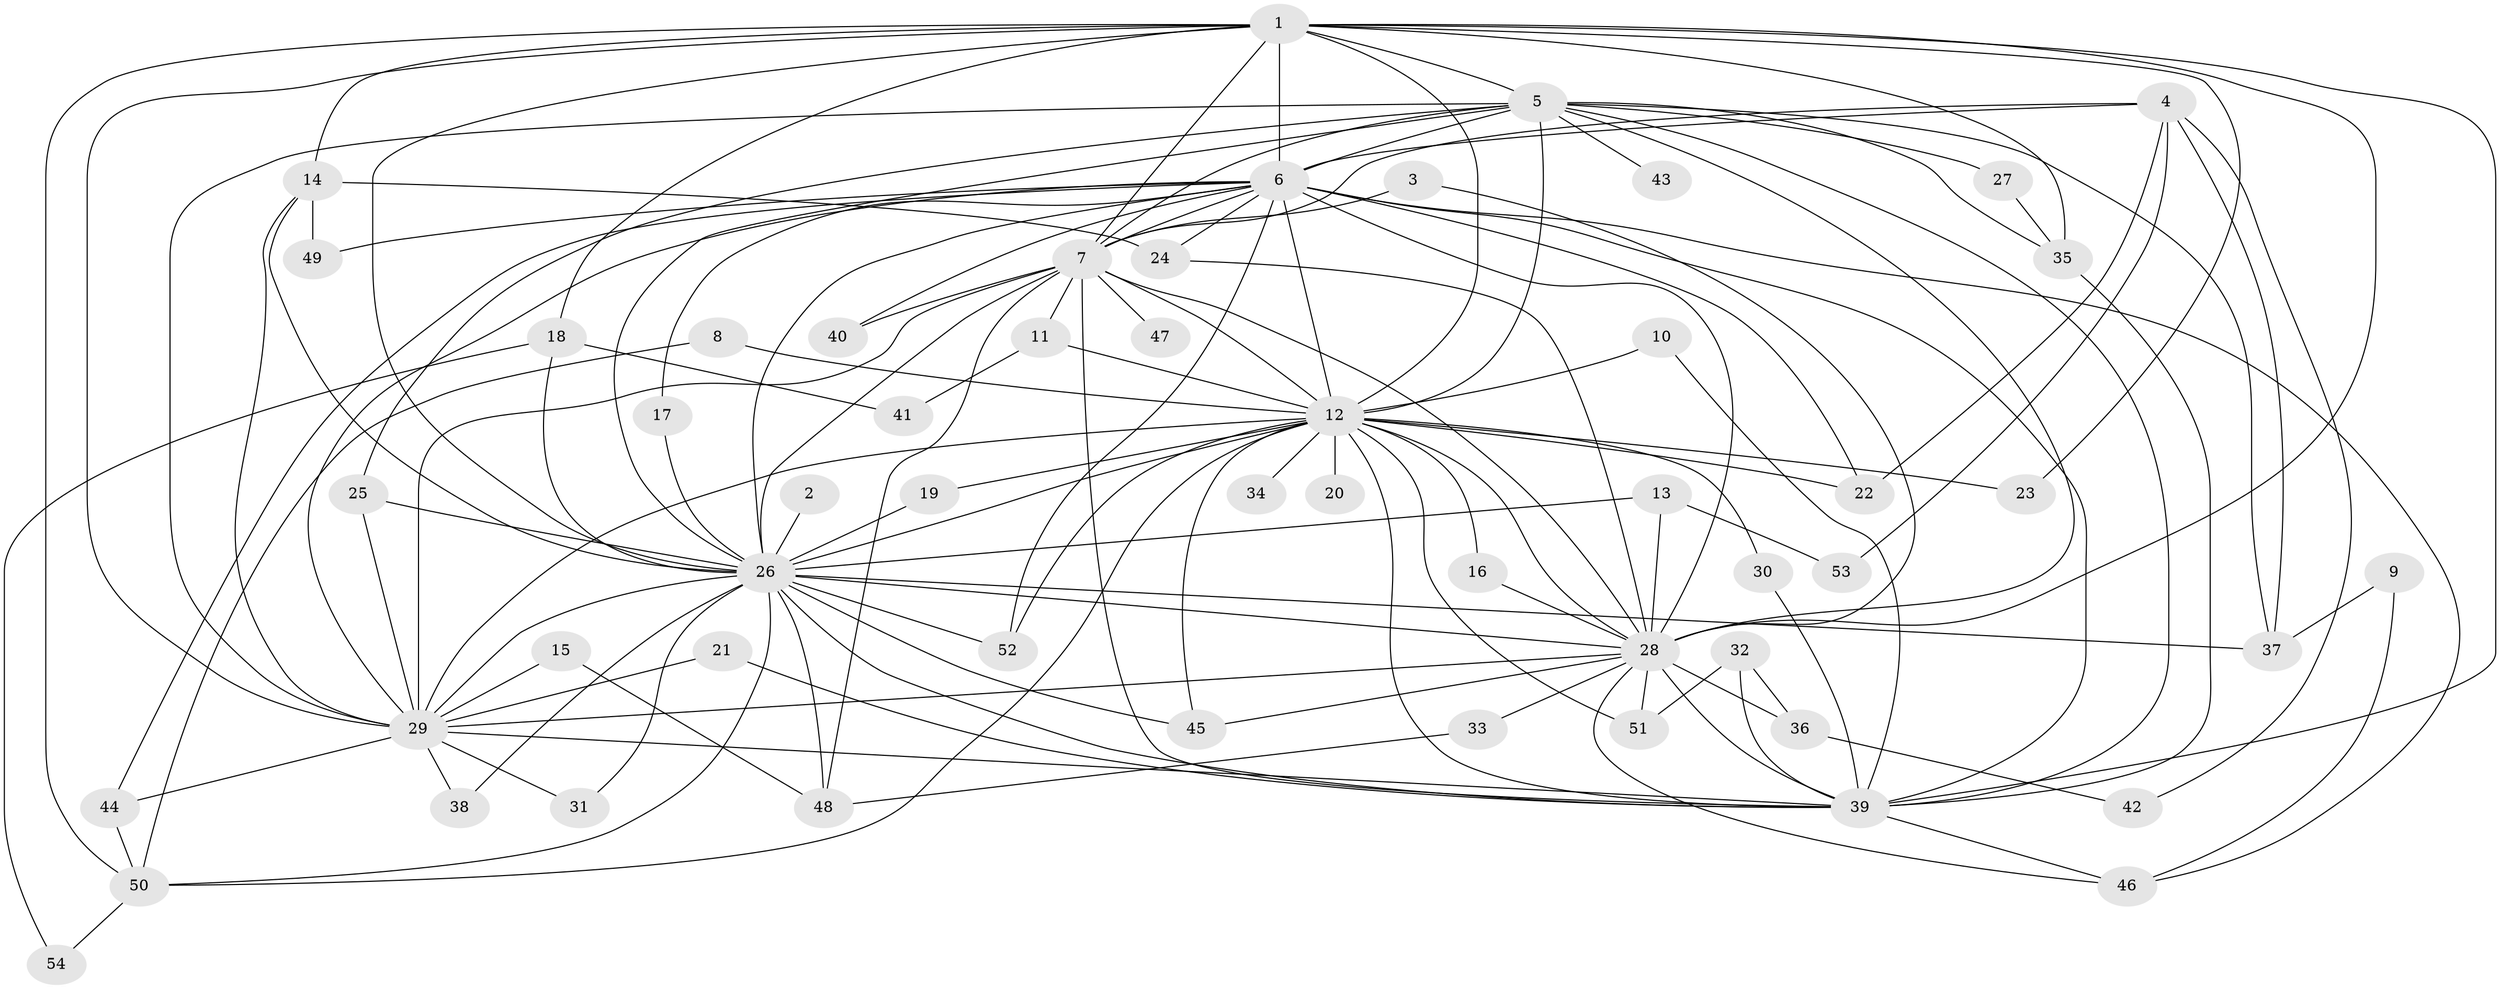 // original degree distribution, {18: 0.025974025974025976, 13: 0.012987012987012988, 20: 0.012987012987012988, 27: 0.025974025974025976, 16: 0.012987012987012988, 19: 0.012987012987012988, 14: 0.012987012987012988, 17: 0.012987012987012988, 6: 0.025974025974025976, 5: 0.025974025974025976, 2: 0.6103896103896104, 3: 0.14285714285714285, 4: 0.06493506493506493}
// Generated by graph-tools (version 1.1) at 2025/36/03/04/25 23:36:26]
// undirected, 54 vertices, 132 edges
graph export_dot {
  node [color=gray90,style=filled];
  1;
  2;
  3;
  4;
  5;
  6;
  7;
  8;
  9;
  10;
  11;
  12;
  13;
  14;
  15;
  16;
  17;
  18;
  19;
  20;
  21;
  22;
  23;
  24;
  25;
  26;
  27;
  28;
  29;
  30;
  31;
  32;
  33;
  34;
  35;
  36;
  37;
  38;
  39;
  40;
  41;
  42;
  43;
  44;
  45;
  46;
  47;
  48;
  49;
  50;
  51;
  52;
  53;
  54;
  1 -- 5 [weight=3.0];
  1 -- 6 [weight=2.0];
  1 -- 7 [weight=2.0];
  1 -- 12 [weight=2.0];
  1 -- 14 [weight=1.0];
  1 -- 18 [weight=1.0];
  1 -- 23 [weight=1.0];
  1 -- 26 [weight=3.0];
  1 -- 28 [weight=2.0];
  1 -- 29 [weight=3.0];
  1 -- 35 [weight=1.0];
  1 -- 39 [weight=3.0];
  1 -- 50 [weight=1.0];
  2 -- 26 [weight=1.0];
  3 -- 7 [weight=1.0];
  3 -- 28 [weight=1.0];
  4 -- 6 [weight=1.0];
  4 -- 7 [weight=1.0];
  4 -- 22 [weight=1.0];
  4 -- 37 [weight=1.0];
  4 -- 42 [weight=1.0];
  4 -- 53 [weight=1.0];
  5 -- 6 [weight=1.0];
  5 -- 7 [weight=1.0];
  5 -- 12 [weight=1.0];
  5 -- 25 [weight=1.0];
  5 -- 26 [weight=1.0];
  5 -- 27 [weight=1.0];
  5 -- 28 [weight=1.0];
  5 -- 29 [weight=1.0];
  5 -- 35 [weight=1.0];
  5 -- 37 [weight=1.0];
  5 -- 39 [weight=1.0];
  5 -- 43 [weight=1.0];
  6 -- 7 [weight=1.0];
  6 -- 12 [weight=1.0];
  6 -- 17 [weight=1.0];
  6 -- 22 [weight=1.0];
  6 -- 24 [weight=1.0];
  6 -- 26 [weight=1.0];
  6 -- 28 [weight=2.0];
  6 -- 29 [weight=1.0];
  6 -- 39 [weight=1.0];
  6 -- 40 [weight=1.0];
  6 -- 44 [weight=1.0];
  6 -- 46 [weight=1.0];
  6 -- 49 [weight=1.0];
  6 -- 52 [weight=1.0];
  7 -- 11 [weight=1.0];
  7 -- 12 [weight=1.0];
  7 -- 26 [weight=1.0];
  7 -- 28 [weight=1.0];
  7 -- 29 [weight=2.0];
  7 -- 39 [weight=1.0];
  7 -- 40 [weight=1.0];
  7 -- 47 [weight=1.0];
  7 -- 48 [weight=1.0];
  8 -- 12 [weight=1.0];
  8 -- 50 [weight=1.0];
  9 -- 37 [weight=1.0];
  9 -- 46 [weight=1.0];
  10 -- 12 [weight=1.0];
  10 -- 39 [weight=1.0];
  11 -- 12 [weight=1.0];
  11 -- 41 [weight=1.0];
  12 -- 16 [weight=1.0];
  12 -- 19 [weight=1.0];
  12 -- 20 [weight=1.0];
  12 -- 22 [weight=1.0];
  12 -- 23 [weight=2.0];
  12 -- 26 [weight=2.0];
  12 -- 28 [weight=1.0];
  12 -- 29 [weight=1.0];
  12 -- 30 [weight=1.0];
  12 -- 34 [weight=1.0];
  12 -- 39 [weight=1.0];
  12 -- 45 [weight=1.0];
  12 -- 50 [weight=1.0];
  12 -- 51 [weight=1.0];
  12 -- 52 [weight=1.0];
  13 -- 26 [weight=1.0];
  13 -- 28 [weight=1.0];
  13 -- 53 [weight=1.0];
  14 -- 24 [weight=1.0];
  14 -- 26 [weight=1.0];
  14 -- 29 [weight=1.0];
  14 -- 49 [weight=1.0];
  15 -- 29 [weight=1.0];
  15 -- 48 [weight=1.0];
  16 -- 28 [weight=1.0];
  17 -- 26 [weight=1.0];
  18 -- 26 [weight=1.0];
  18 -- 41 [weight=1.0];
  18 -- 54 [weight=1.0];
  19 -- 26 [weight=1.0];
  21 -- 29 [weight=1.0];
  21 -- 39 [weight=1.0];
  24 -- 28 [weight=1.0];
  25 -- 26 [weight=1.0];
  25 -- 29 [weight=1.0];
  26 -- 28 [weight=1.0];
  26 -- 29 [weight=1.0];
  26 -- 31 [weight=1.0];
  26 -- 37 [weight=1.0];
  26 -- 38 [weight=1.0];
  26 -- 39 [weight=1.0];
  26 -- 45 [weight=1.0];
  26 -- 48 [weight=2.0];
  26 -- 50 [weight=1.0];
  26 -- 52 [weight=1.0];
  27 -- 35 [weight=1.0];
  28 -- 29 [weight=1.0];
  28 -- 33 [weight=1.0];
  28 -- 36 [weight=1.0];
  28 -- 39 [weight=2.0];
  28 -- 45 [weight=1.0];
  28 -- 46 [weight=1.0];
  28 -- 51 [weight=1.0];
  29 -- 31 [weight=1.0];
  29 -- 38 [weight=1.0];
  29 -- 39 [weight=1.0];
  29 -- 44 [weight=1.0];
  30 -- 39 [weight=1.0];
  32 -- 36 [weight=1.0];
  32 -- 39 [weight=1.0];
  32 -- 51 [weight=1.0];
  33 -- 48 [weight=1.0];
  35 -- 39 [weight=1.0];
  36 -- 42 [weight=1.0];
  39 -- 46 [weight=1.0];
  44 -- 50 [weight=1.0];
  50 -- 54 [weight=1.0];
}
